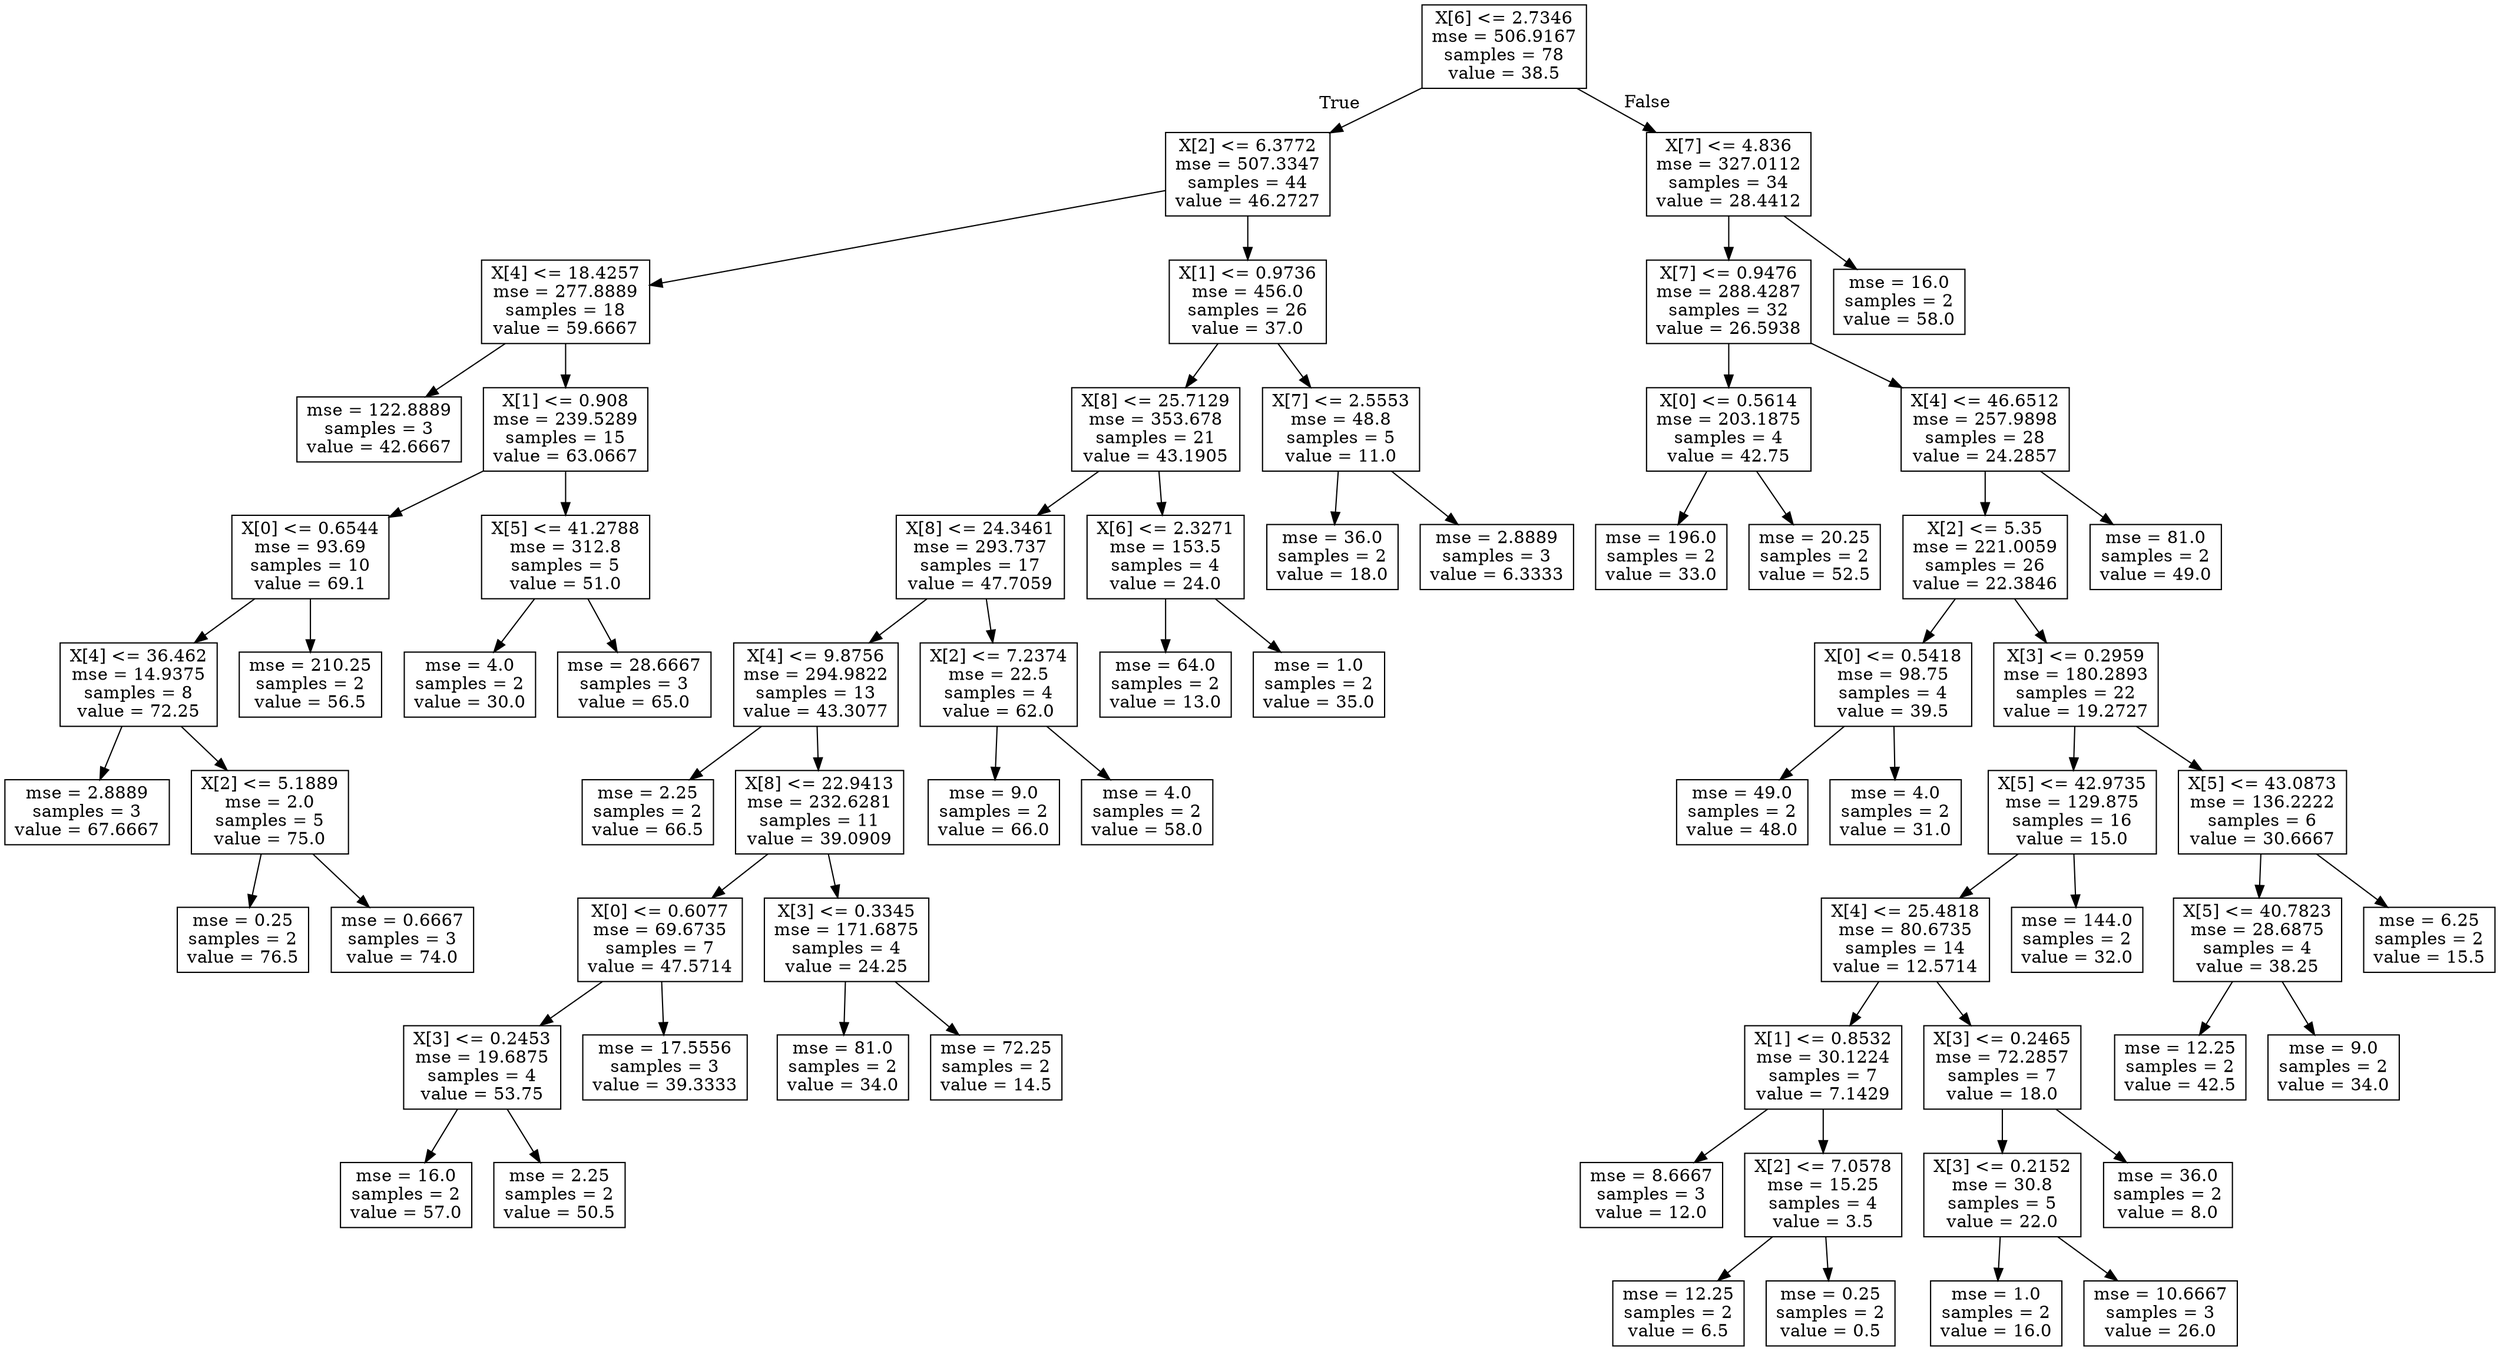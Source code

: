 digraph Tree {
node [shape=box] ;
0 [label="X[6] <= 2.7346\nmse = 506.9167\nsamples = 78\nvalue = 38.5"] ;
1 [label="X[2] <= 6.3772\nmse = 507.3347\nsamples = 44\nvalue = 46.2727"] ;
0 -> 1 [labeldistance=2.5, labelangle=45, headlabel="True"] ;
2 [label="X[4] <= 18.4257\nmse = 277.8889\nsamples = 18\nvalue = 59.6667"] ;
1 -> 2 ;
3 [label="mse = 122.8889\nsamples = 3\nvalue = 42.6667"] ;
2 -> 3 ;
4 [label="X[1] <= 0.908\nmse = 239.5289\nsamples = 15\nvalue = 63.0667"] ;
2 -> 4 ;
5 [label="X[0] <= 0.6544\nmse = 93.69\nsamples = 10\nvalue = 69.1"] ;
4 -> 5 ;
6 [label="X[4] <= 36.462\nmse = 14.9375\nsamples = 8\nvalue = 72.25"] ;
5 -> 6 ;
7 [label="mse = 2.8889\nsamples = 3\nvalue = 67.6667"] ;
6 -> 7 ;
8 [label="X[2] <= 5.1889\nmse = 2.0\nsamples = 5\nvalue = 75.0"] ;
6 -> 8 ;
9 [label="mse = 0.25\nsamples = 2\nvalue = 76.5"] ;
8 -> 9 ;
10 [label="mse = 0.6667\nsamples = 3\nvalue = 74.0"] ;
8 -> 10 ;
11 [label="mse = 210.25\nsamples = 2\nvalue = 56.5"] ;
5 -> 11 ;
12 [label="X[5] <= 41.2788\nmse = 312.8\nsamples = 5\nvalue = 51.0"] ;
4 -> 12 ;
13 [label="mse = 4.0\nsamples = 2\nvalue = 30.0"] ;
12 -> 13 ;
14 [label="mse = 28.6667\nsamples = 3\nvalue = 65.0"] ;
12 -> 14 ;
15 [label="X[1] <= 0.9736\nmse = 456.0\nsamples = 26\nvalue = 37.0"] ;
1 -> 15 ;
16 [label="X[8] <= 25.7129\nmse = 353.678\nsamples = 21\nvalue = 43.1905"] ;
15 -> 16 ;
17 [label="X[8] <= 24.3461\nmse = 293.737\nsamples = 17\nvalue = 47.7059"] ;
16 -> 17 ;
18 [label="X[4] <= 9.8756\nmse = 294.9822\nsamples = 13\nvalue = 43.3077"] ;
17 -> 18 ;
19 [label="mse = 2.25\nsamples = 2\nvalue = 66.5"] ;
18 -> 19 ;
20 [label="X[8] <= 22.9413\nmse = 232.6281\nsamples = 11\nvalue = 39.0909"] ;
18 -> 20 ;
21 [label="X[0] <= 0.6077\nmse = 69.6735\nsamples = 7\nvalue = 47.5714"] ;
20 -> 21 ;
22 [label="X[3] <= 0.2453\nmse = 19.6875\nsamples = 4\nvalue = 53.75"] ;
21 -> 22 ;
23 [label="mse = 16.0\nsamples = 2\nvalue = 57.0"] ;
22 -> 23 ;
24 [label="mse = 2.25\nsamples = 2\nvalue = 50.5"] ;
22 -> 24 ;
25 [label="mse = 17.5556\nsamples = 3\nvalue = 39.3333"] ;
21 -> 25 ;
26 [label="X[3] <= 0.3345\nmse = 171.6875\nsamples = 4\nvalue = 24.25"] ;
20 -> 26 ;
27 [label="mse = 81.0\nsamples = 2\nvalue = 34.0"] ;
26 -> 27 ;
28 [label="mse = 72.25\nsamples = 2\nvalue = 14.5"] ;
26 -> 28 ;
29 [label="X[2] <= 7.2374\nmse = 22.5\nsamples = 4\nvalue = 62.0"] ;
17 -> 29 ;
30 [label="mse = 9.0\nsamples = 2\nvalue = 66.0"] ;
29 -> 30 ;
31 [label="mse = 4.0\nsamples = 2\nvalue = 58.0"] ;
29 -> 31 ;
32 [label="X[6] <= 2.3271\nmse = 153.5\nsamples = 4\nvalue = 24.0"] ;
16 -> 32 ;
33 [label="mse = 64.0\nsamples = 2\nvalue = 13.0"] ;
32 -> 33 ;
34 [label="mse = 1.0\nsamples = 2\nvalue = 35.0"] ;
32 -> 34 ;
35 [label="X[7] <= 2.5553\nmse = 48.8\nsamples = 5\nvalue = 11.0"] ;
15 -> 35 ;
36 [label="mse = 36.0\nsamples = 2\nvalue = 18.0"] ;
35 -> 36 ;
37 [label="mse = 2.8889\nsamples = 3\nvalue = 6.3333"] ;
35 -> 37 ;
38 [label="X[7] <= 4.836\nmse = 327.0112\nsamples = 34\nvalue = 28.4412"] ;
0 -> 38 [labeldistance=2.5, labelangle=-45, headlabel="False"] ;
39 [label="X[7] <= 0.9476\nmse = 288.4287\nsamples = 32\nvalue = 26.5938"] ;
38 -> 39 ;
40 [label="X[0] <= 0.5614\nmse = 203.1875\nsamples = 4\nvalue = 42.75"] ;
39 -> 40 ;
41 [label="mse = 196.0\nsamples = 2\nvalue = 33.0"] ;
40 -> 41 ;
42 [label="mse = 20.25\nsamples = 2\nvalue = 52.5"] ;
40 -> 42 ;
43 [label="X[4] <= 46.6512\nmse = 257.9898\nsamples = 28\nvalue = 24.2857"] ;
39 -> 43 ;
44 [label="X[2] <= 5.35\nmse = 221.0059\nsamples = 26\nvalue = 22.3846"] ;
43 -> 44 ;
45 [label="X[0] <= 0.5418\nmse = 98.75\nsamples = 4\nvalue = 39.5"] ;
44 -> 45 ;
46 [label="mse = 49.0\nsamples = 2\nvalue = 48.0"] ;
45 -> 46 ;
47 [label="mse = 4.0\nsamples = 2\nvalue = 31.0"] ;
45 -> 47 ;
48 [label="X[3] <= 0.2959\nmse = 180.2893\nsamples = 22\nvalue = 19.2727"] ;
44 -> 48 ;
49 [label="X[5] <= 42.9735\nmse = 129.875\nsamples = 16\nvalue = 15.0"] ;
48 -> 49 ;
50 [label="X[4] <= 25.4818\nmse = 80.6735\nsamples = 14\nvalue = 12.5714"] ;
49 -> 50 ;
51 [label="X[1] <= 0.8532\nmse = 30.1224\nsamples = 7\nvalue = 7.1429"] ;
50 -> 51 ;
52 [label="mse = 8.6667\nsamples = 3\nvalue = 12.0"] ;
51 -> 52 ;
53 [label="X[2] <= 7.0578\nmse = 15.25\nsamples = 4\nvalue = 3.5"] ;
51 -> 53 ;
54 [label="mse = 12.25\nsamples = 2\nvalue = 6.5"] ;
53 -> 54 ;
55 [label="mse = 0.25\nsamples = 2\nvalue = 0.5"] ;
53 -> 55 ;
56 [label="X[3] <= 0.2465\nmse = 72.2857\nsamples = 7\nvalue = 18.0"] ;
50 -> 56 ;
57 [label="X[3] <= 0.2152\nmse = 30.8\nsamples = 5\nvalue = 22.0"] ;
56 -> 57 ;
58 [label="mse = 1.0\nsamples = 2\nvalue = 16.0"] ;
57 -> 58 ;
59 [label="mse = 10.6667\nsamples = 3\nvalue = 26.0"] ;
57 -> 59 ;
60 [label="mse = 36.0\nsamples = 2\nvalue = 8.0"] ;
56 -> 60 ;
61 [label="mse = 144.0\nsamples = 2\nvalue = 32.0"] ;
49 -> 61 ;
62 [label="X[5] <= 43.0873\nmse = 136.2222\nsamples = 6\nvalue = 30.6667"] ;
48 -> 62 ;
63 [label="X[5] <= 40.7823\nmse = 28.6875\nsamples = 4\nvalue = 38.25"] ;
62 -> 63 ;
64 [label="mse = 12.25\nsamples = 2\nvalue = 42.5"] ;
63 -> 64 ;
65 [label="mse = 9.0\nsamples = 2\nvalue = 34.0"] ;
63 -> 65 ;
66 [label="mse = 6.25\nsamples = 2\nvalue = 15.5"] ;
62 -> 66 ;
67 [label="mse = 81.0\nsamples = 2\nvalue = 49.0"] ;
43 -> 67 ;
68 [label="mse = 16.0\nsamples = 2\nvalue = 58.0"] ;
38 -> 68 ;
}